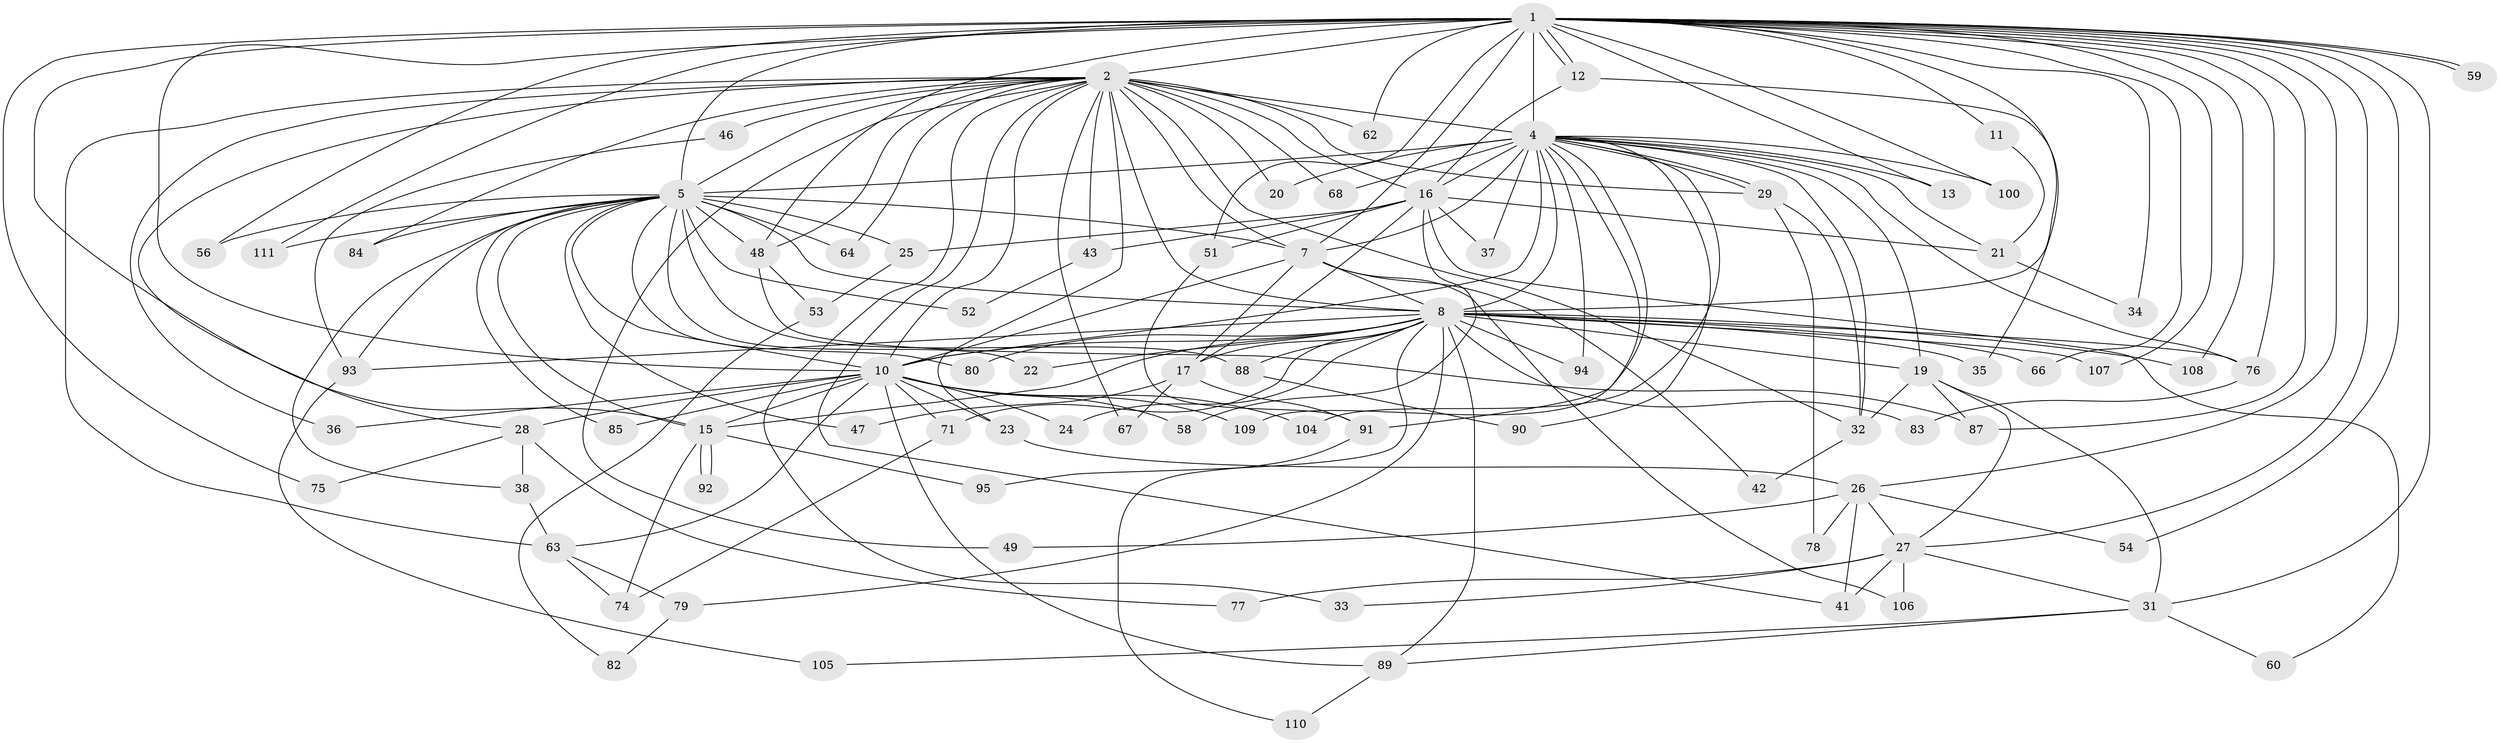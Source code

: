 // Generated by graph-tools (version 1.1) at 2025/51/02/27/25 19:51:51]
// undirected, 83 vertices, 190 edges
graph export_dot {
graph [start="1"]
  node [color=gray90,style=filled];
  1 [super="+6"];
  2 [super="+3"];
  4 [super="+9"];
  5 [super="+14"];
  7 [super="+102"];
  8 [super="+39"];
  10 [super="+30"];
  11;
  12;
  13;
  15 [super="+44"];
  16 [super="+40"];
  17 [super="+18"];
  19 [super="+73"];
  20;
  21 [super="+72"];
  22;
  23;
  24;
  25;
  26;
  27 [super="+57"];
  28 [super="+55"];
  29 [super="+61"];
  31 [super="+65"];
  32 [super="+69"];
  33;
  34;
  35;
  36;
  37;
  38 [super="+81"];
  41 [super="+50"];
  42;
  43 [super="+45"];
  46;
  47;
  48 [super="+70"];
  49;
  51;
  52;
  53;
  54;
  56;
  58;
  59;
  60;
  62;
  63 [super="+86"];
  64;
  66;
  67;
  68;
  71;
  74 [super="+96"];
  75;
  76 [super="+98"];
  77;
  78;
  79;
  80;
  82;
  83;
  84;
  85;
  87 [super="+97"];
  88;
  89 [super="+99"];
  90;
  91 [super="+103"];
  92;
  93 [super="+101"];
  94;
  95;
  100;
  104;
  105;
  106;
  107;
  108;
  109;
  110;
  111;
  1 -- 2 [weight=4];
  1 -- 4 [weight=4];
  1 -- 5 [weight=3];
  1 -- 7 [weight=2];
  1 -- 8 [weight=2];
  1 -- 10 [weight=2];
  1 -- 12;
  1 -- 12;
  1 -- 13;
  1 -- 31;
  1 -- 34;
  1 -- 51;
  1 -- 56;
  1 -- 59;
  1 -- 59;
  1 -- 62;
  1 -- 66;
  1 -- 87;
  1 -- 107;
  1 -- 108;
  1 -- 111;
  1 -- 11;
  1 -- 75;
  1 -- 76;
  1 -- 15;
  1 -- 26;
  1 -- 27;
  1 -- 100;
  1 -- 54;
  1 -- 48;
  2 -- 4 [weight=4];
  2 -- 5 [weight=2];
  2 -- 7 [weight=2];
  2 -- 8 [weight=2];
  2 -- 10 [weight=2];
  2 -- 16;
  2 -- 20;
  2 -- 23;
  2 -- 28;
  2 -- 33;
  2 -- 41;
  2 -- 43 [weight=2];
  2 -- 46 [weight=2];
  2 -- 49;
  2 -- 62;
  2 -- 64;
  2 -- 84;
  2 -- 67;
  2 -- 36;
  2 -- 68;
  2 -- 48;
  2 -- 32;
  2 -- 63;
  2 -- 29;
  4 -- 5 [weight=2];
  4 -- 7 [weight=3];
  4 -- 8 [weight=2];
  4 -- 10 [weight=3];
  4 -- 21;
  4 -- 29;
  4 -- 29;
  4 -- 32;
  4 -- 100;
  4 -- 109;
  4 -- 91;
  4 -- 68;
  4 -- 13;
  4 -- 16;
  4 -- 19;
  4 -- 20;
  4 -- 90;
  4 -- 94;
  4 -- 37;
  4 -- 104;
  4 -- 76;
  5 -- 7;
  5 -- 8;
  5 -- 10;
  5 -- 22;
  5 -- 38;
  5 -- 47;
  5 -- 48;
  5 -- 52;
  5 -- 56;
  5 -- 80;
  5 -- 84;
  5 -- 88;
  5 -- 93;
  5 -- 111;
  5 -- 64;
  5 -- 85;
  5 -- 25;
  5 -- 15;
  7 -- 8;
  7 -- 10;
  7 -- 42;
  7 -- 106;
  7 -- 17;
  8 -- 10;
  8 -- 17;
  8 -- 19;
  8 -- 22;
  8 -- 24;
  8 -- 35;
  8 -- 66;
  8 -- 71;
  8 -- 76;
  8 -- 79;
  8 -- 80;
  8 -- 83;
  8 -- 88;
  8 -- 93;
  8 -- 94;
  8 -- 95;
  8 -- 107;
  8 -- 108;
  8 -- 15;
  8 -- 89;
  10 -- 15;
  10 -- 23;
  10 -- 24;
  10 -- 28 [weight=2];
  10 -- 36;
  10 -- 58;
  10 -- 71;
  10 -- 85;
  10 -- 104;
  10 -- 89;
  10 -- 109;
  10 -- 63;
  11 -- 21;
  12 -- 35;
  12 -- 16;
  15 -- 74;
  15 -- 92;
  15 -- 92;
  15 -- 95;
  16 -- 17;
  16 -- 25;
  16 -- 37;
  16 -- 51;
  16 -- 58;
  16 -- 60;
  16 -- 43;
  16 -- 21;
  17 -- 47;
  17 -- 67;
  17 -- 91;
  19 -- 27;
  19 -- 31;
  19 -- 32;
  19 -- 87;
  21 -- 34;
  23 -- 26;
  25 -- 53;
  26 -- 41;
  26 -- 49;
  26 -- 54;
  26 -- 78;
  26 -- 27;
  27 -- 33;
  27 -- 77;
  27 -- 106;
  27 -- 41;
  27 -- 31;
  28 -- 38 [weight=2];
  28 -- 75;
  28 -- 77;
  29 -- 32;
  29 -- 78;
  31 -- 60;
  31 -- 89;
  31 -- 105;
  32 -- 42;
  38 -- 63;
  43 -- 52;
  46 -- 93;
  48 -- 53;
  48 -- 87;
  51 -- 91;
  53 -- 82;
  63 -- 74;
  63 -- 79;
  71 -- 74;
  76 -- 83;
  79 -- 82;
  88 -- 90;
  89 -- 110;
  91 -- 110;
  93 -- 105;
}
